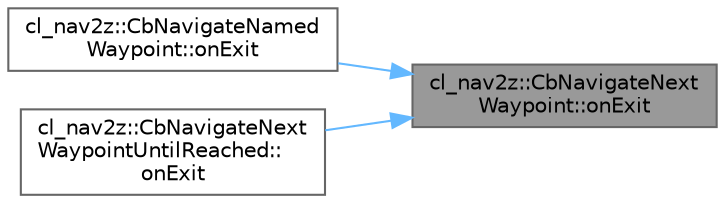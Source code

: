 digraph "cl_nav2z::CbNavigateNextWaypoint::onExit"
{
 // LATEX_PDF_SIZE
  bgcolor="transparent";
  edge [fontname=Helvetica,fontsize=10,labelfontname=Helvetica,labelfontsize=10];
  node [fontname=Helvetica,fontsize=10,shape=box,height=0.2,width=0.4];
  rankdir="RL";
  Node1 [label="cl_nav2z::CbNavigateNext\lWaypoint::onExit",height=0.2,width=0.4,color="gray40", fillcolor="grey60", style="filled", fontcolor="black",tooltip=" "];
  Node1 -> Node2 [dir="back",color="steelblue1",style="solid"];
  Node2 [label="cl_nav2z::CbNavigateNamed\lWaypoint::onExit",height=0.2,width=0.4,color="grey40", fillcolor="white", style="filled",URL="$classcl__nav2z_1_1CbNavigateNamedWaypoint.html#aae625a32d9c03518575225723edd2c8e",tooltip=" "];
  Node1 -> Node3 [dir="back",color="steelblue1",style="solid"];
  Node3 [label="cl_nav2z::CbNavigateNext\lWaypointUntilReached::\lonExit",height=0.2,width=0.4,color="grey40", fillcolor="white", style="filled",URL="$classcl__nav2z_1_1CbNavigateNextWaypointUntilReached.html#aab02f703515ca27c5af5206b53df0f07",tooltip=" "];
}
